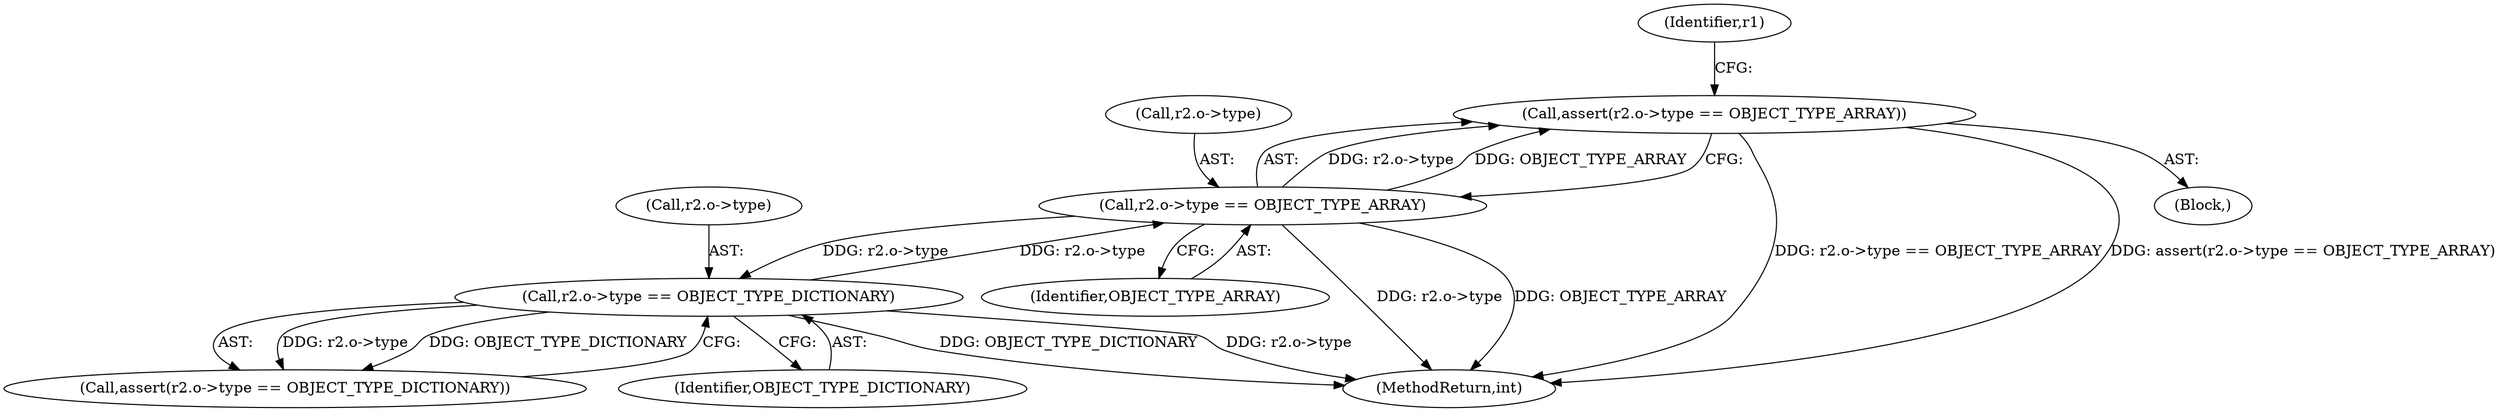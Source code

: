 digraph "0_yara_053e67e3ec81cc9268ce30eaf0d6663d8639ed1e@API" {
"1000978" [label="(Call,assert(r2.o->type == OBJECT_TYPE_ARRAY))"];
"1000979" [label="(Call,r2.o->type == OBJECT_TYPE_ARRAY)"];
"1001024" [label="(Call,r2.o->type == OBJECT_TYPE_DICTIONARY)"];
"1000979" [label="(Call,r2.o->type == OBJECT_TYPE_ARRAY)"];
"1001030" [label="(Identifier,OBJECT_TYPE_DICTIONARY)"];
"1000978" [label="(Call,assert(r2.o->type == OBJECT_TYPE_ARRAY))"];
"1001025" [label="(Call,r2.o->type)"];
"1000985" [label="(Identifier,OBJECT_TYPE_ARRAY)"];
"1000980" [label="(Call,r2.o->type)"];
"1001024" [label="(Call,r2.o->type == OBJECT_TYPE_DICTIONARY)"];
"1000192" [label="(Block,)"];
"1002727" [label="(MethodReturn,int)"];
"1001023" [label="(Call,assert(r2.o->type == OBJECT_TYPE_DICTIONARY))"];
"1000988" [label="(Identifier,r1)"];
"1000978" -> "1000192"  [label="AST: "];
"1000978" -> "1000979"  [label="CFG: "];
"1000979" -> "1000978"  [label="AST: "];
"1000988" -> "1000978"  [label="CFG: "];
"1000978" -> "1002727"  [label="DDG: r2.o->type == OBJECT_TYPE_ARRAY"];
"1000978" -> "1002727"  [label="DDG: assert(r2.o->type == OBJECT_TYPE_ARRAY)"];
"1000979" -> "1000978"  [label="DDG: r2.o->type"];
"1000979" -> "1000978"  [label="DDG: OBJECT_TYPE_ARRAY"];
"1000979" -> "1000985"  [label="CFG: "];
"1000980" -> "1000979"  [label="AST: "];
"1000985" -> "1000979"  [label="AST: "];
"1000979" -> "1002727"  [label="DDG: r2.o->type"];
"1000979" -> "1002727"  [label="DDG: OBJECT_TYPE_ARRAY"];
"1001024" -> "1000979"  [label="DDG: r2.o->type"];
"1000979" -> "1001024"  [label="DDG: r2.o->type"];
"1001024" -> "1001023"  [label="AST: "];
"1001024" -> "1001030"  [label="CFG: "];
"1001025" -> "1001024"  [label="AST: "];
"1001030" -> "1001024"  [label="AST: "];
"1001023" -> "1001024"  [label="CFG: "];
"1001024" -> "1002727"  [label="DDG: OBJECT_TYPE_DICTIONARY"];
"1001024" -> "1002727"  [label="DDG: r2.o->type"];
"1001024" -> "1001023"  [label="DDG: r2.o->type"];
"1001024" -> "1001023"  [label="DDG: OBJECT_TYPE_DICTIONARY"];
}
